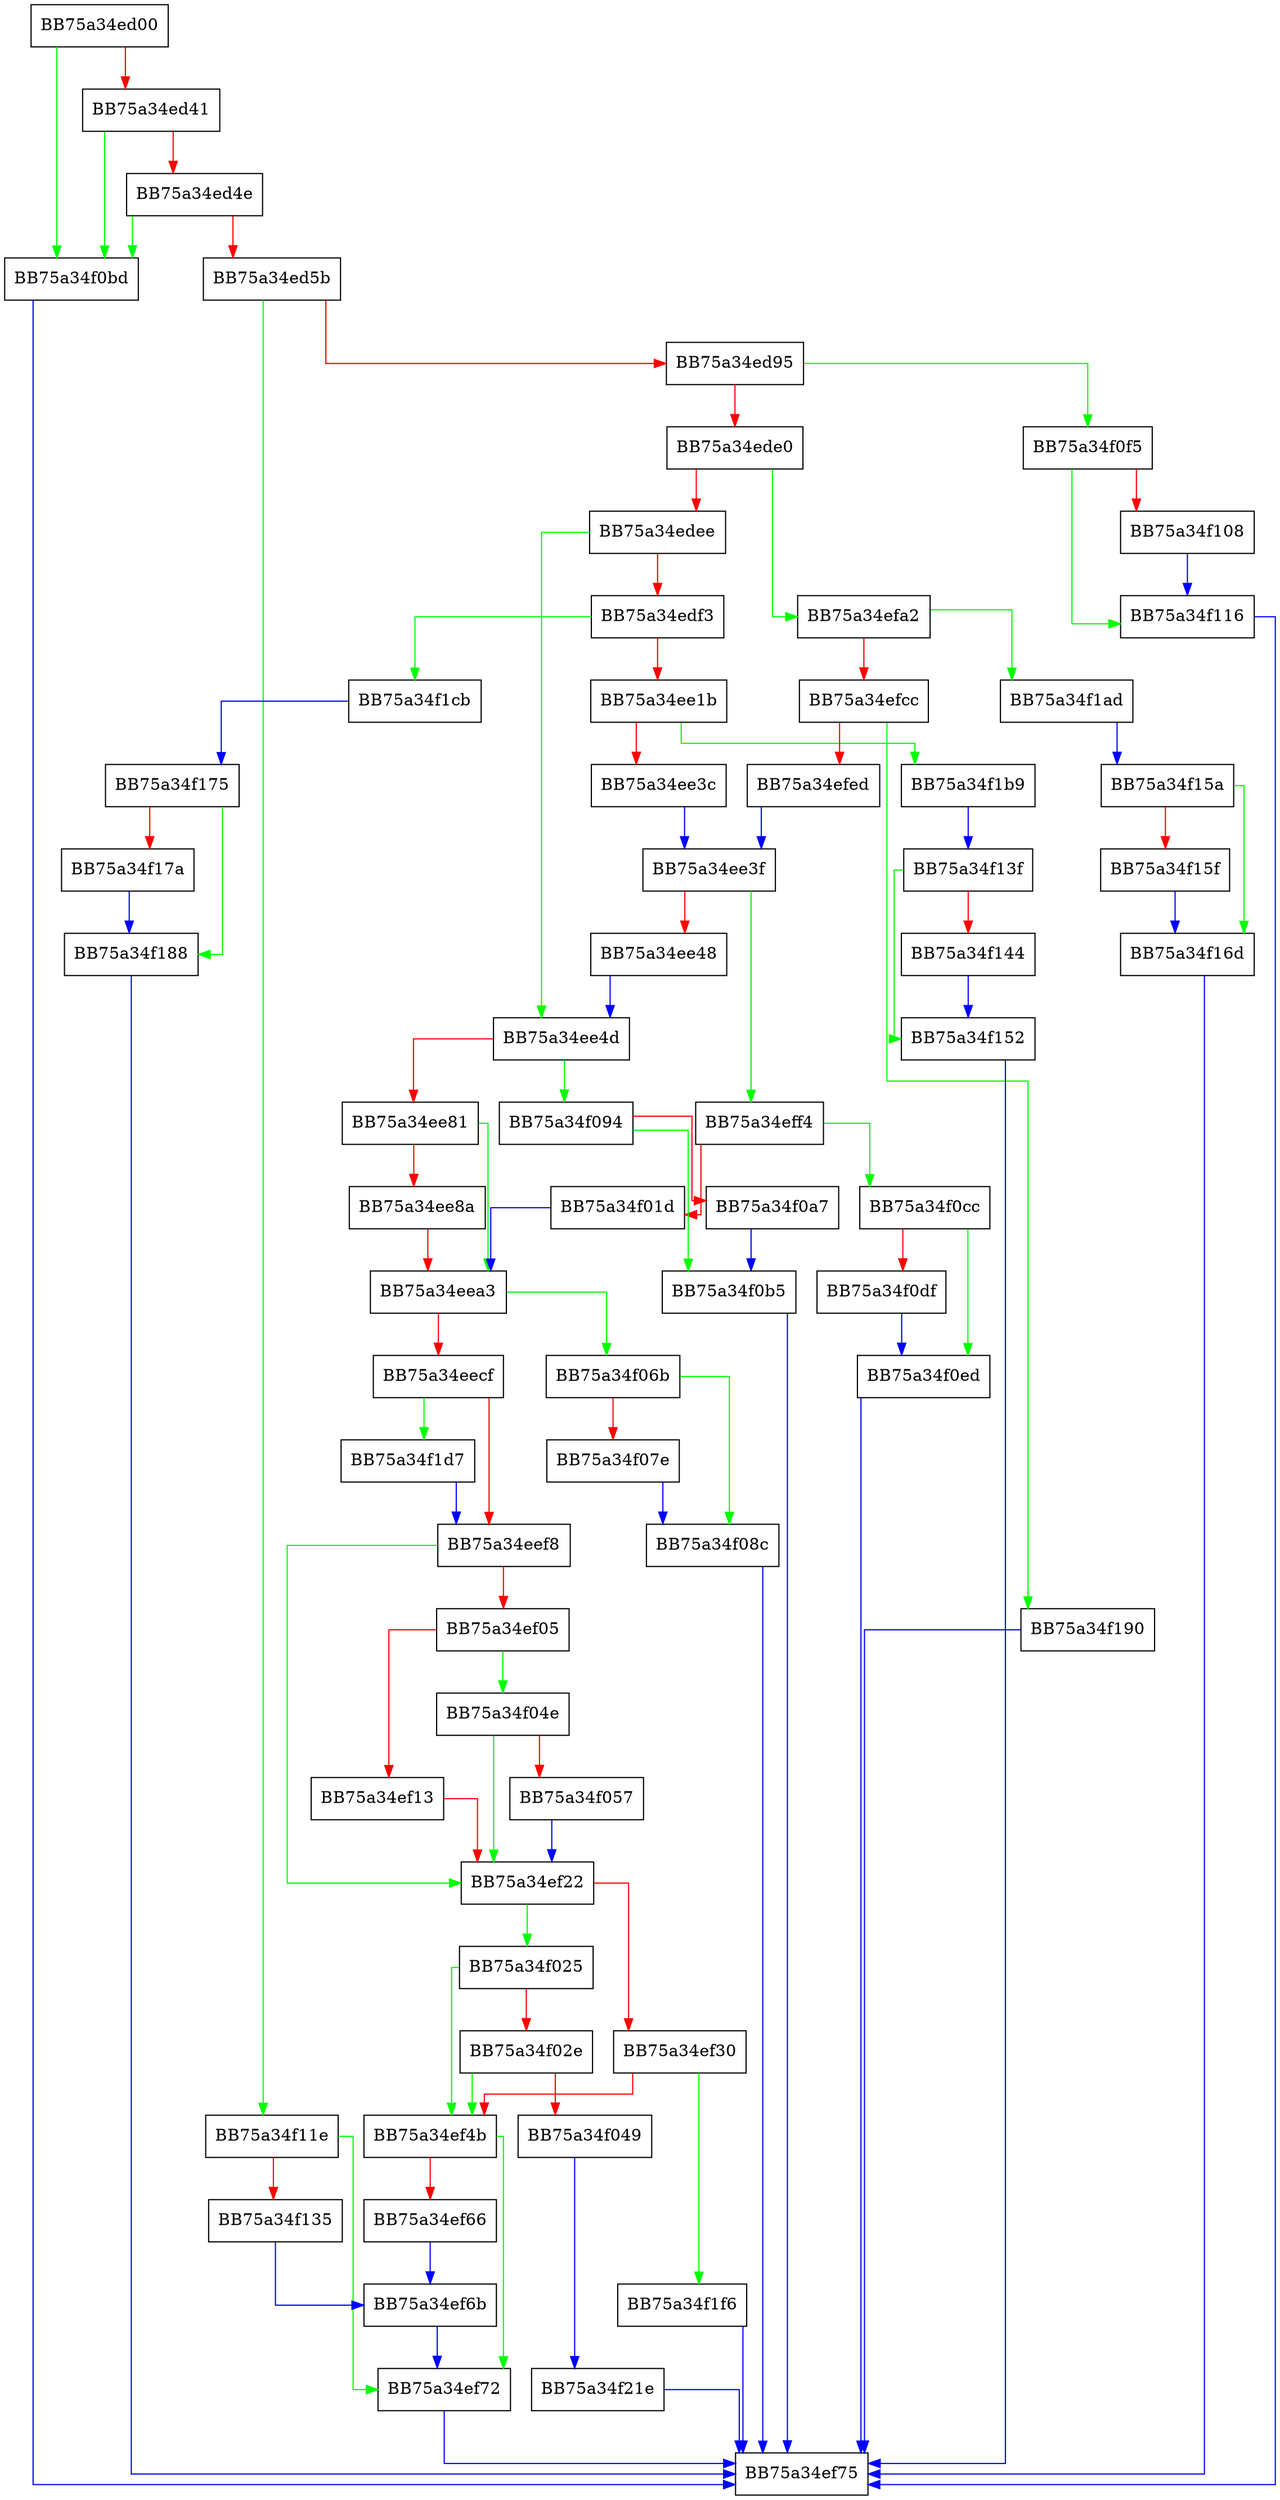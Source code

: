 digraph NTDLL_DLL_NtCreateThreadWorker {
  node [shape="box"];
  graph [splines=ortho];
  BB75a34ed00 -> BB75a34f0bd [color="green"];
  BB75a34ed00 -> BB75a34ed41 [color="red"];
  BB75a34ed41 -> BB75a34f0bd [color="green"];
  BB75a34ed41 -> BB75a34ed4e [color="red"];
  BB75a34ed4e -> BB75a34f0bd [color="green"];
  BB75a34ed4e -> BB75a34ed5b [color="red"];
  BB75a34ed5b -> BB75a34f11e [color="green"];
  BB75a34ed5b -> BB75a34ed95 [color="red"];
  BB75a34ed95 -> BB75a34f0f5 [color="green"];
  BB75a34ed95 -> BB75a34ede0 [color="red"];
  BB75a34ede0 -> BB75a34efa2 [color="green"];
  BB75a34ede0 -> BB75a34edee [color="red"];
  BB75a34edee -> BB75a34ee4d [color="green"];
  BB75a34edee -> BB75a34edf3 [color="red"];
  BB75a34edf3 -> BB75a34f1cb [color="green"];
  BB75a34edf3 -> BB75a34ee1b [color="red"];
  BB75a34ee1b -> BB75a34f1b9 [color="green"];
  BB75a34ee1b -> BB75a34ee3c [color="red"];
  BB75a34ee3c -> BB75a34ee3f [color="blue"];
  BB75a34ee3f -> BB75a34eff4 [color="green"];
  BB75a34ee3f -> BB75a34ee48 [color="red"];
  BB75a34ee48 -> BB75a34ee4d [color="blue"];
  BB75a34ee4d -> BB75a34f094 [color="green"];
  BB75a34ee4d -> BB75a34ee81 [color="red"];
  BB75a34ee81 -> BB75a34eea3 [color="green"];
  BB75a34ee81 -> BB75a34ee8a [color="red"];
  BB75a34ee8a -> BB75a34eea3 [color="red"];
  BB75a34eea3 -> BB75a34f06b [color="green"];
  BB75a34eea3 -> BB75a34eecf [color="red"];
  BB75a34eecf -> BB75a34f1d7 [color="green"];
  BB75a34eecf -> BB75a34eef8 [color="red"];
  BB75a34eef8 -> BB75a34ef22 [color="green"];
  BB75a34eef8 -> BB75a34ef05 [color="red"];
  BB75a34ef05 -> BB75a34f04e [color="green"];
  BB75a34ef05 -> BB75a34ef13 [color="red"];
  BB75a34ef13 -> BB75a34ef22 [color="red"];
  BB75a34ef22 -> BB75a34f025 [color="green"];
  BB75a34ef22 -> BB75a34ef30 [color="red"];
  BB75a34ef30 -> BB75a34f1f6 [color="green"];
  BB75a34ef30 -> BB75a34ef4b [color="red"];
  BB75a34ef4b -> BB75a34ef72 [color="green"];
  BB75a34ef4b -> BB75a34ef66 [color="red"];
  BB75a34ef66 -> BB75a34ef6b [color="blue"];
  BB75a34ef6b -> BB75a34ef72 [color="blue"];
  BB75a34ef72 -> BB75a34ef75 [color="blue"];
  BB75a34efa2 -> BB75a34f1ad [color="green"];
  BB75a34efa2 -> BB75a34efcc [color="red"];
  BB75a34efcc -> BB75a34f190 [color="green"];
  BB75a34efcc -> BB75a34efed [color="red"];
  BB75a34efed -> BB75a34ee3f [color="blue"];
  BB75a34eff4 -> BB75a34f0cc [color="green"];
  BB75a34eff4 -> BB75a34f01d [color="red"];
  BB75a34f01d -> BB75a34eea3 [color="blue"];
  BB75a34f025 -> BB75a34ef4b [color="green"];
  BB75a34f025 -> BB75a34f02e [color="red"];
  BB75a34f02e -> BB75a34ef4b [color="green"];
  BB75a34f02e -> BB75a34f049 [color="red"];
  BB75a34f049 -> BB75a34f21e [color="blue"];
  BB75a34f04e -> BB75a34ef22 [color="green"];
  BB75a34f04e -> BB75a34f057 [color="red"];
  BB75a34f057 -> BB75a34ef22 [color="blue"];
  BB75a34f06b -> BB75a34f08c [color="green"];
  BB75a34f06b -> BB75a34f07e [color="red"];
  BB75a34f07e -> BB75a34f08c [color="blue"];
  BB75a34f08c -> BB75a34ef75 [color="blue"];
  BB75a34f094 -> BB75a34f0b5 [color="green"];
  BB75a34f094 -> BB75a34f0a7 [color="red"];
  BB75a34f0a7 -> BB75a34f0b5 [color="blue"];
  BB75a34f0b5 -> BB75a34ef75 [color="blue"];
  BB75a34f0bd -> BB75a34ef75 [color="blue"];
  BB75a34f0cc -> BB75a34f0ed [color="green"];
  BB75a34f0cc -> BB75a34f0df [color="red"];
  BB75a34f0df -> BB75a34f0ed [color="blue"];
  BB75a34f0ed -> BB75a34ef75 [color="blue"];
  BB75a34f0f5 -> BB75a34f116 [color="green"];
  BB75a34f0f5 -> BB75a34f108 [color="red"];
  BB75a34f108 -> BB75a34f116 [color="blue"];
  BB75a34f116 -> BB75a34ef75 [color="blue"];
  BB75a34f11e -> BB75a34ef72 [color="green"];
  BB75a34f11e -> BB75a34f135 [color="red"];
  BB75a34f135 -> BB75a34ef6b [color="blue"];
  BB75a34f13f -> BB75a34f152 [color="green"];
  BB75a34f13f -> BB75a34f144 [color="red"];
  BB75a34f144 -> BB75a34f152 [color="blue"];
  BB75a34f152 -> BB75a34ef75 [color="blue"];
  BB75a34f15a -> BB75a34f16d [color="green"];
  BB75a34f15a -> BB75a34f15f [color="red"];
  BB75a34f15f -> BB75a34f16d [color="blue"];
  BB75a34f16d -> BB75a34ef75 [color="blue"];
  BB75a34f175 -> BB75a34f188 [color="green"];
  BB75a34f175 -> BB75a34f17a [color="red"];
  BB75a34f17a -> BB75a34f188 [color="blue"];
  BB75a34f188 -> BB75a34ef75 [color="blue"];
  BB75a34f190 -> BB75a34ef75 [color="blue"];
  BB75a34f1ad -> BB75a34f15a [color="blue"];
  BB75a34f1b9 -> BB75a34f13f [color="blue"];
  BB75a34f1cb -> BB75a34f175 [color="blue"];
  BB75a34f1d7 -> BB75a34eef8 [color="blue"];
  BB75a34f1f6 -> BB75a34ef75 [color="blue"];
  BB75a34f21e -> BB75a34ef75 [color="blue"];
}